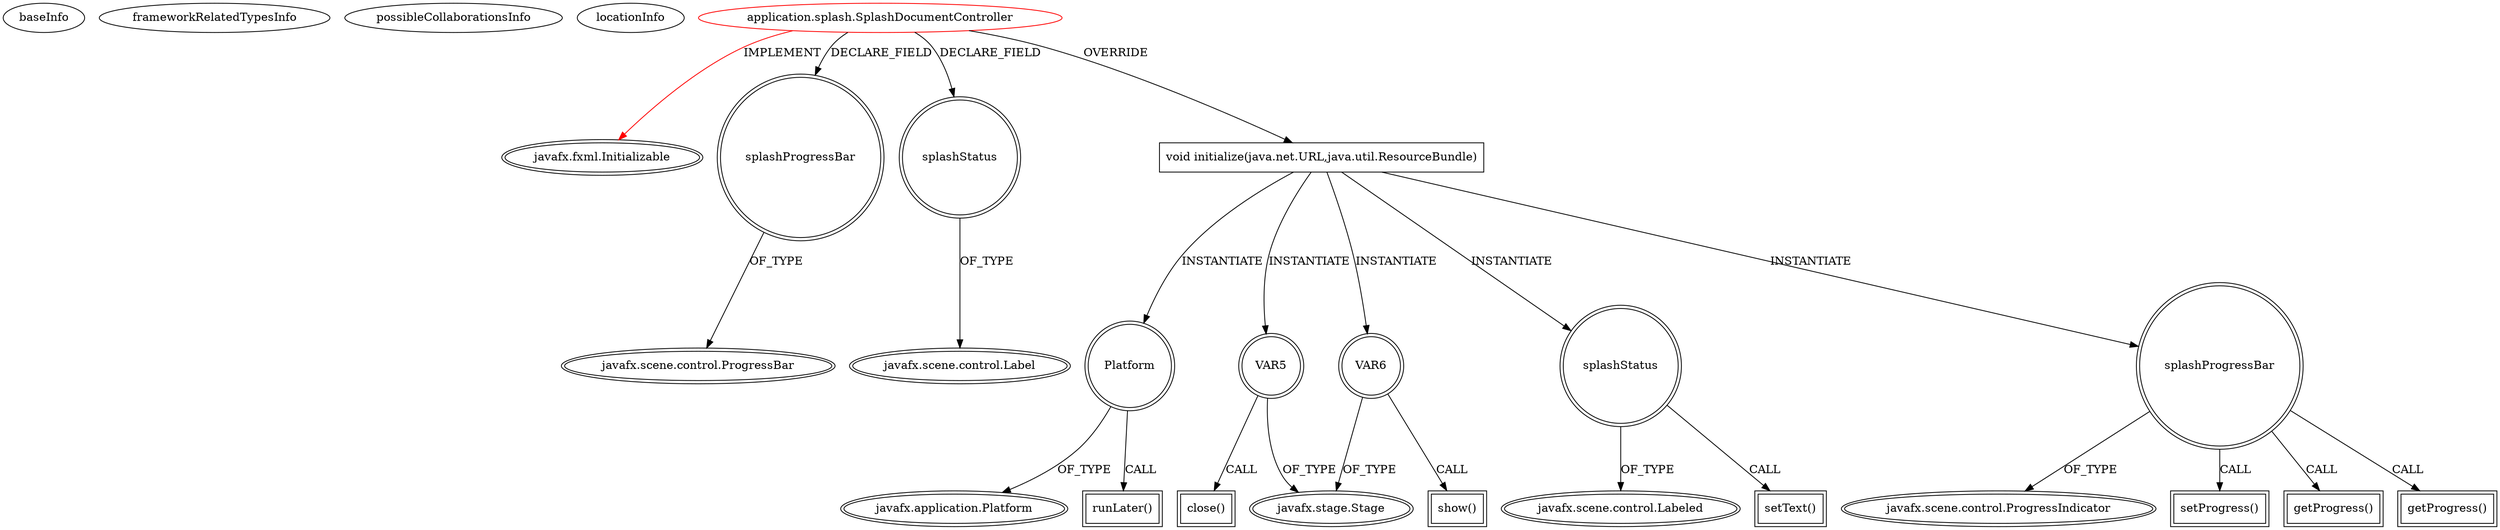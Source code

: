 digraph {
baseInfo[graphId=2307,category="extension_graph",isAnonymous=false,possibleRelation=false]
frameworkRelatedTypesInfo[0="javafx.fxml.Initializable"]
possibleCollaborationsInfo[]
locationInfo[projectName="coffemonster-KelvinDatuPogi",filePath="/coffemonster-KelvinDatuPogi/KelvinDatuPogi-master/src/application/splash/SplashDocumentController.java",contextSignature="SplashDocumentController",graphId="2307"]
0[label="application.splash.SplashDocumentController",vertexType="ROOT_CLIENT_CLASS_DECLARATION",isFrameworkType=false,color=red]
1[label="javafx.fxml.Initializable",vertexType="FRAMEWORK_INTERFACE_TYPE",isFrameworkType=true,peripheries=2]
2[label="splashProgressBar",vertexType="FIELD_DECLARATION",isFrameworkType=true,peripheries=2,shape=circle]
3[label="javafx.scene.control.ProgressBar",vertexType="FRAMEWORK_CLASS_TYPE",isFrameworkType=true,peripheries=2]
4[label="splashStatus",vertexType="FIELD_DECLARATION",isFrameworkType=true,peripheries=2,shape=circle]
5[label="javafx.scene.control.Label",vertexType="FRAMEWORK_CLASS_TYPE",isFrameworkType=true,peripheries=2]
6[label="void initialize(java.net.URL,java.util.ResourceBundle)",vertexType="OVERRIDING_METHOD_DECLARATION",isFrameworkType=false,shape=box]
7[label="splashStatus",vertexType="VARIABLE_EXPRESION",isFrameworkType=true,peripheries=2,shape=circle]
9[label="javafx.scene.control.Labeled",vertexType="FRAMEWORK_CLASS_TYPE",isFrameworkType=true,peripheries=2]
8[label="setText()",vertexType="INSIDE_CALL",isFrameworkType=true,peripheries=2,shape=box]
10[label="splashProgressBar",vertexType="VARIABLE_EXPRESION",isFrameworkType=true,peripheries=2,shape=circle]
12[label="javafx.scene.control.ProgressIndicator",vertexType="FRAMEWORK_CLASS_TYPE",isFrameworkType=true,peripheries=2]
11[label="setProgress()",vertexType="INSIDE_CALL",isFrameworkType=true,peripheries=2,shape=box]
14[label="getProgress()",vertexType="INSIDE_CALL",isFrameworkType=true,peripheries=2,shape=box]
16[label="getProgress()",vertexType="INSIDE_CALL",isFrameworkType=true,peripheries=2,shape=box]
17[label="Platform",vertexType="VARIABLE_EXPRESION",isFrameworkType=true,peripheries=2,shape=circle]
19[label="javafx.application.Platform",vertexType="FRAMEWORK_CLASS_TYPE",isFrameworkType=true,peripheries=2]
18[label="runLater()",vertexType="INSIDE_CALL",isFrameworkType=true,peripheries=2,shape=box]
20[label="VAR5",vertexType="VARIABLE_EXPRESION",isFrameworkType=true,peripheries=2,shape=circle]
22[label="javafx.stage.Stage",vertexType="FRAMEWORK_CLASS_TYPE",isFrameworkType=true,peripheries=2]
21[label="close()",vertexType="INSIDE_CALL",isFrameworkType=true,peripheries=2,shape=box]
23[label="VAR6",vertexType="VARIABLE_EXPRESION",isFrameworkType=true,peripheries=2,shape=circle]
24[label="show()",vertexType="INSIDE_CALL",isFrameworkType=true,peripheries=2,shape=box]
0->1[label="IMPLEMENT",color=red]
0->2[label="DECLARE_FIELD"]
2->3[label="OF_TYPE"]
0->4[label="DECLARE_FIELD"]
4->5[label="OF_TYPE"]
0->6[label="OVERRIDE"]
6->7[label="INSTANTIATE"]
7->9[label="OF_TYPE"]
7->8[label="CALL"]
6->10[label="INSTANTIATE"]
10->12[label="OF_TYPE"]
10->11[label="CALL"]
10->14[label="CALL"]
10->16[label="CALL"]
6->17[label="INSTANTIATE"]
17->19[label="OF_TYPE"]
17->18[label="CALL"]
6->20[label="INSTANTIATE"]
20->22[label="OF_TYPE"]
20->21[label="CALL"]
6->23[label="INSTANTIATE"]
23->22[label="OF_TYPE"]
23->24[label="CALL"]
}

